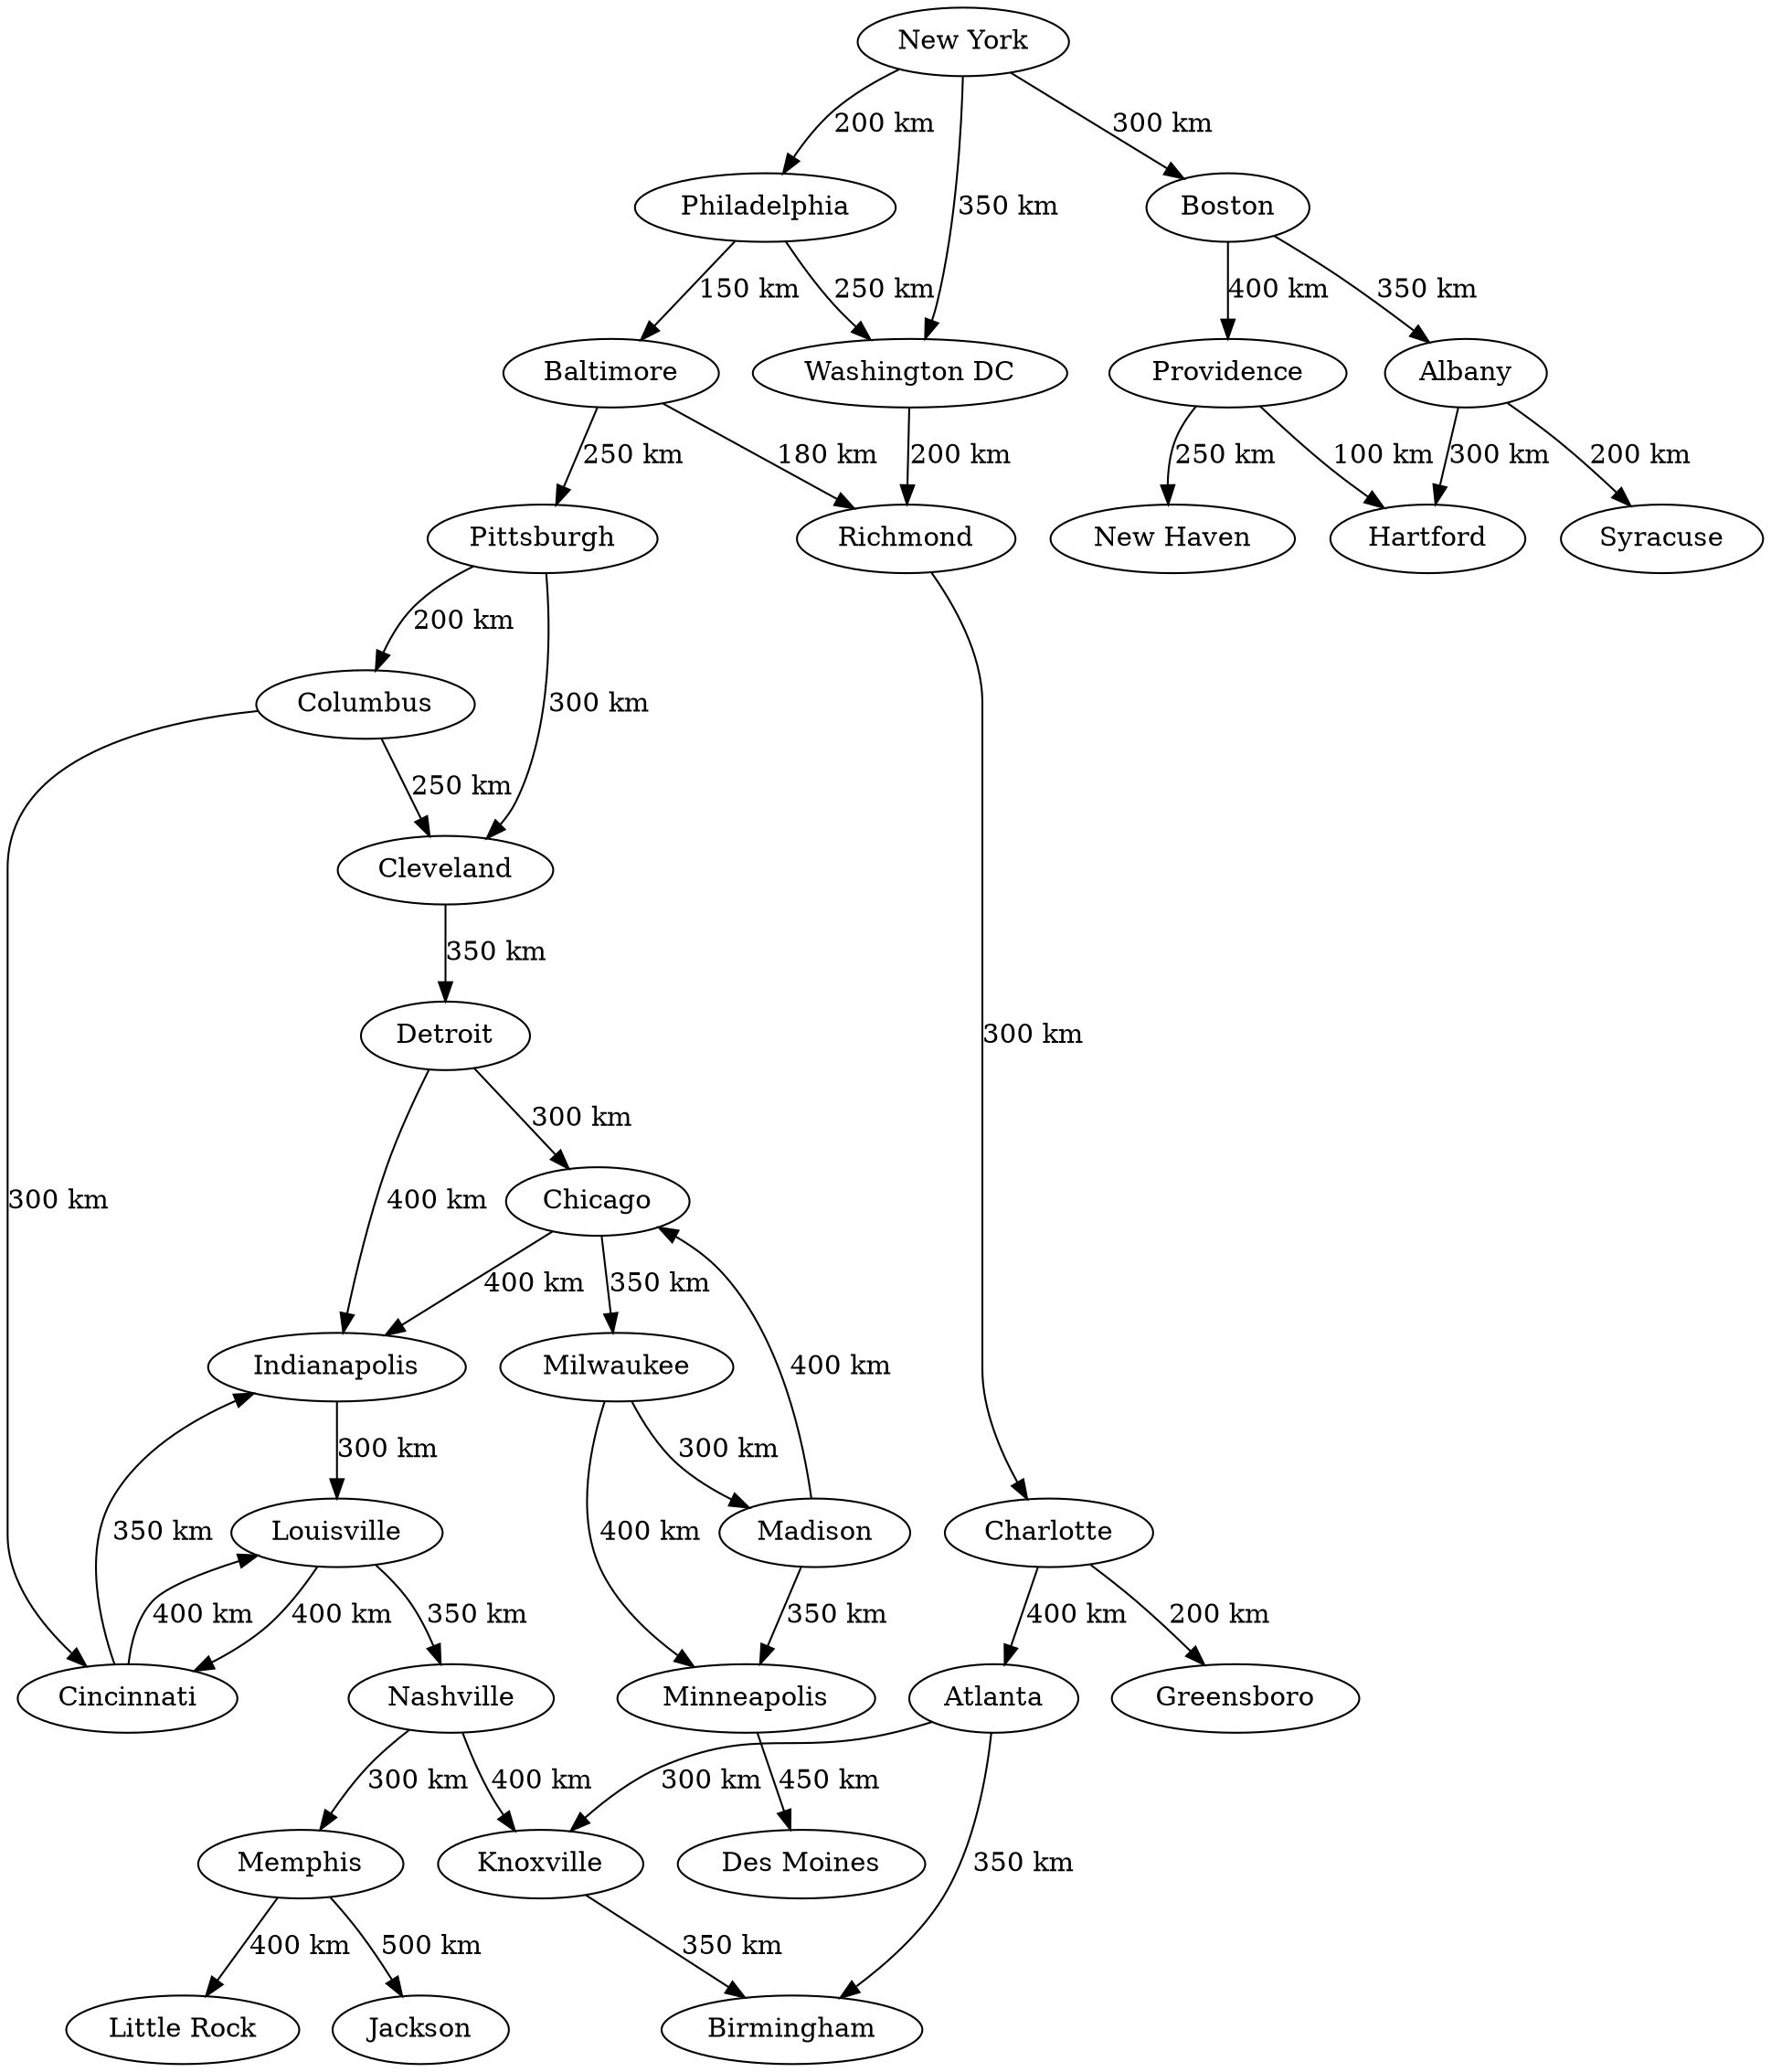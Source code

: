 digraph Cities {
    "New York" -> "Philadelphia" [label="200 km"];
    "New York" -> "Boston" [label="300 km"];
    "New York" -> "Washington DC" [label="350 km"];
    "Philadelphia" -> "Baltimore" [label="150 km"];
    "Philadelphia" -> "Washington DC" [label="250 km"];
    "Boston" -> "Albany" [label="350 km"];
    "Boston" -> "Providence" [label="400 km"];
    "Washington DC" -> "Richmond" [label="200 km"];
    "Baltimore" -> "Richmond" [label="180 km"];
    "Baltimore" -> "Pittsburgh" [label="250 km"];
    "Albany" -> "Syracuse" [label="200 km"];
    "Albany" -> "Hartford" [label="300 km"];
    "Providence" -> "Hartford" [label="100 km"];
    "Providence" -> "New Haven" [label="250 km"];
    "Richmond" -> "Charlotte" [label="300 km"];
    "Pittsburgh" -> "Columbus" [label="200 km"];
    "Pittsburgh" -> "Cleveland" [label="300 km"];
    "Charlotte" -> "Greensboro" [label="200 km"];
    "Charlotte" -> "Atlanta" [label="400 km"];
    "Columbus" -> "Cleveland" [label="250 km"];
    "Columbus" -> "Cincinnati" [label="300 km"];
    "Cleveland" -> "Detroit" [label="350 km"];
    "Detroit" -> "Chicago" [label="300 km"];
    "Detroit" -> "Indianapolis" [label="400 km"];
    "Chicago" -> "Indianapolis" [label="400 km"];
    "Chicago" -> "Milwaukee" [label="350 km"];
    "Indianapolis" -> "Louisville" [label="300 km"];
    "Milwaukee" -> "Madison" [label="300 km"];
    "Milwaukee" -> "Minneapolis" [label="400 km"];
    "Louisville" -> "Nashville" [label="350 km"];
    "Louisville" -> "Cincinnati" [label="400 km"];
    "Nashville" -> "Memphis" [label="300 km"];
    "Nashville" -> "Knoxville" [label="400 km"];
    "Memphis" -> "Little Rock" [label="400 km"];
    "Memphis" -> "Jackson" [label="500 km"];
    "Atlanta" -> "Knoxville" [label="300 km"];
    "Atlanta" -> "Birmingham" [label="350 km"];
    "Cincinnati" -> "Indianapolis" [label="350 km"];
    "Cincinnati" -> "Louisville" [label="400 km"];
    "Madison" -> "Minneapolis" [label="350 km"];
    "Madison" -> "Chicago" [label="400 km"];
    "Minneapolis" -> "Des Moines" [label="450 km"];
    "Knoxville" -> "Birmingham" [label="350 km"];
}
